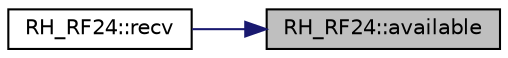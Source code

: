 digraph "RH_RF24::available"
{
 // LATEX_PDF_SIZE
  edge [fontname="Helvetica",fontsize="10",labelfontname="Helvetica",labelfontsize="10"];
  node [fontname="Helvetica",fontsize="10",shape=record];
  rankdir="RL";
  Node1 [label="RH_RF24::available",height=0.2,width=0.4,color="black", fillcolor="grey75", style="filled", fontcolor="black",tooltip=" "];
  Node1 -> Node2 [dir="back",color="midnightblue",fontsize="10",style="solid",fontname="Helvetica"];
  Node2 [label="RH_RF24::recv",height=0.2,width=0.4,color="black", fillcolor="white", style="filled",URL="$class_r_h___r_f24.html#a9937ab8c31b887a2d47c9e7fd2c7370e",tooltip=" "];
}
